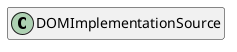 @startuml
set namespaceSeparator \\
hide members
hide << alias >> circle

class DOMImplementationSource
@enduml
